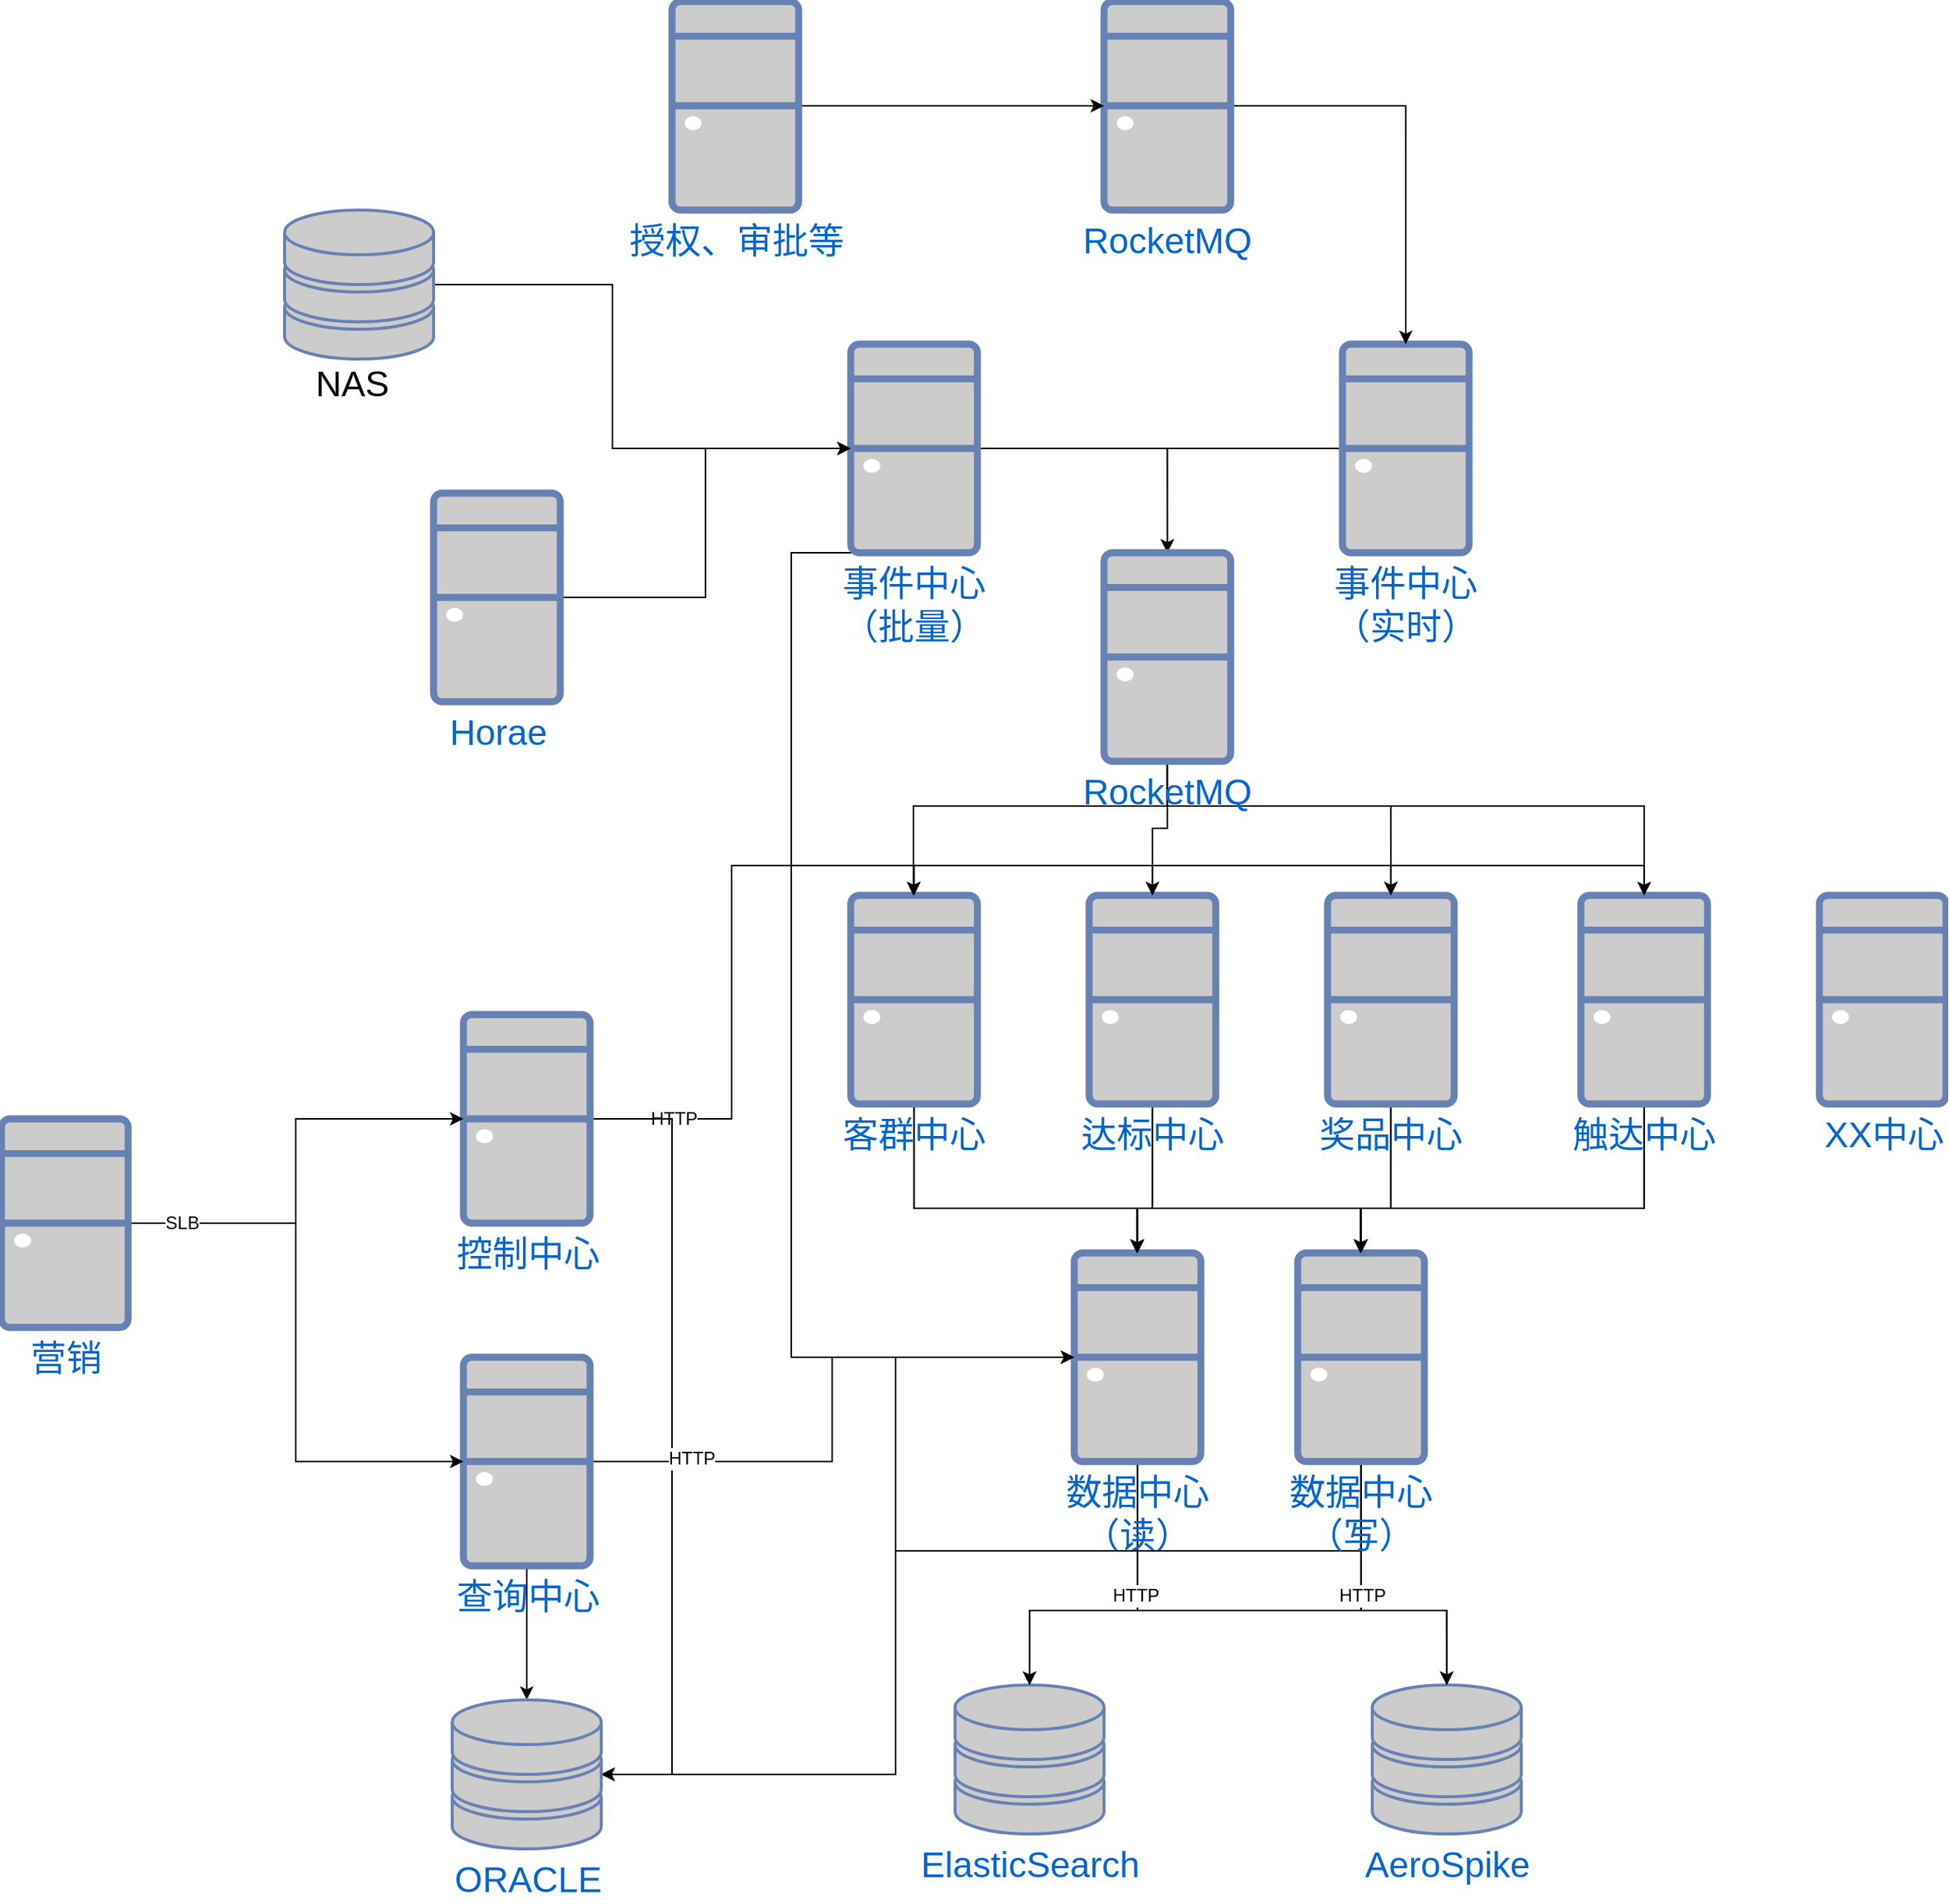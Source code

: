 <mxfile version="12.7.1" type="github"><diagram name="Page-1" id="bfe91b75-5d2c-26a0-9c1d-138518896778"><mxGraphModel dx="2213" dy="1441" grid="1" gridSize="10" guides="1" tooltips="1" connect="1" arrows="1" fold="1" page="1" pageScale="1" pageWidth="1100" pageHeight="850" background="#ffffff" math="0" shadow="0"><root><mxCell id="0"/><mxCell id="1" parent="0"/><mxCell id="sFCe9WrgYF5eSd743gCV-1" value="&lt;font style=&quot;font-size: 24px&quot;&gt;ElasticSearch&lt;/font&gt;" style="fontColor=#0066CC;verticalAlign=top;verticalLabelPosition=bottom;labelPosition=center;align=center;html=1;outlineConnect=0;fillColor=#CCCCCC;strokeColor=#6881B3;gradientColor=none;gradientDirection=north;strokeWidth=2;shape=mxgraph.networks.storage;" vertex="1" parent="1"><mxGeometry x="69.94" y="690" width="100" height="100" as="geometry"/></mxCell><mxCell id="sFCe9WrgYF5eSd743gCV-2" value="&lt;font style=&quot;font-size: 24px&quot;&gt;AeroSpike&lt;/font&gt;" style="fontColor=#0066CC;verticalAlign=top;verticalLabelPosition=bottom;labelPosition=center;align=center;html=1;outlineConnect=0;fillColor=#CCCCCC;strokeColor=#6881B3;gradientColor=none;gradientDirection=north;strokeWidth=2;shape=mxgraph.networks.storage;" vertex="1" parent="1"><mxGeometry x="349.94" y="690" width="100" height="100" as="geometry"/></mxCell><mxCell id="sFCe9WrgYF5eSd743gCV-16" style="edgeStyle=orthogonalEdgeStyle;rounded=0;orthogonalLoop=1;jettySize=auto;html=1;" edge="1" parent="1" source="sFCe9WrgYF5eSd743gCV-5" target="sFCe9WrgYF5eSd743gCV-1"><mxGeometry relative="1" as="geometry"><Array as="points"><mxPoint x="192.94" y="640"/><mxPoint x="119.94" y="640"/></Array></mxGeometry></mxCell><mxCell id="sFCe9WrgYF5eSd743gCV-17" style="edgeStyle=orthogonalEdgeStyle;rounded=0;orthogonalLoop=1;jettySize=auto;html=1;entryX=0.5;entryY=0;entryDx=0;entryDy=0;entryPerimeter=0;" edge="1" parent="1" source="sFCe9WrgYF5eSd743gCV-5" target="sFCe9WrgYF5eSd743gCV-2"><mxGeometry relative="1" as="geometry"><Array as="points"><mxPoint x="192.94" y="640"/><mxPoint x="399.94" y="640"/></Array></mxGeometry></mxCell><mxCell id="sFCe9WrgYF5eSd743gCV-22" value="HTTP" style="text;html=1;align=center;verticalAlign=middle;resizable=0;points=[];labelBackgroundColor=#ffffff;" vertex="1" connectable="0" parent="sFCe9WrgYF5eSd743gCV-17"><mxGeometry x="-0.496" y="-2" relative="1" as="geometry"><mxPoint as="offset"/></mxGeometry></mxCell><mxCell id="sFCe9WrgYF5eSd743gCV-88" style="edgeStyle=orthogonalEdgeStyle;rounded=0;orthogonalLoop=1;jettySize=auto;html=1;" edge="1" parent="1" source="sFCe9WrgYF5eSd743gCV-5" target="sFCe9WrgYF5eSd743gCV-50"><mxGeometry relative="1" as="geometry"><Array as="points"><mxPoint x="30" y="470"/><mxPoint x="30" y="750"/></Array></mxGeometry></mxCell><mxCell id="sFCe9WrgYF5eSd743gCV-5" value="&lt;font style=&quot;font-size: 24px&quot;&gt;数据中心&lt;br&gt;（读）&lt;br&gt;&lt;/font&gt;" style="fontColor=#0066CC;verticalAlign=top;verticalLabelPosition=bottom;labelPosition=center;align=center;html=1;outlineConnect=0;fillColor=#CCCCCC;strokeColor=#6881B3;gradientColor=none;gradientDirection=north;strokeWidth=2;shape=mxgraph.networks.desktop_pc;" vertex="1" parent="1"><mxGeometry x="149.94" y="400" width="85" height="140" as="geometry"/></mxCell><mxCell id="sFCe9WrgYF5eSd743gCV-18" style="edgeStyle=orthogonalEdgeStyle;rounded=0;orthogonalLoop=1;jettySize=auto;html=1;" edge="1" parent="1" source="sFCe9WrgYF5eSd743gCV-13" target="sFCe9WrgYF5eSd743gCV-1"><mxGeometry relative="1" as="geometry"><Array as="points"><mxPoint x="342.94" y="640"/><mxPoint x="119.94" y="640"/></Array></mxGeometry></mxCell><mxCell id="sFCe9WrgYF5eSd743gCV-19" style="edgeStyle=orthogonalEdgeStyle;rounded=0;orthogonalLoop=1;jettySize=auto;html=1;exitX=0.5;exitY=1;exitDx=0;exitDy=0;exitPerimeter=0;" edge="1" parent="1" source="sFCe9WrgYF5eSd743gCV-13"><mxGeometry relative="1" as="geometry"><mxPoint x="399.94" y="690" as="targetPoint"/><Array as="points"><mxPoint x="342.94" y="640"/><mxPoint x="399.94" y="640"/></Array></mxGeometry></mxCell><mxCell id="sFCe9WrgYF5eSd743gCV-20" value="HTTP" style="text;html=1;align=center;verticalAlign=middle;resizable=0;points=[];labelBackgroundColor=#ffffff;" vertex="1" connectable="0" parent="sFCe9WrgYF5eSd743gCV-19"><mxGeometry x="-0.296" y="4" relative="1" as="geometry"><mxPoint x="-4" y="17" as="offset"/></mxGeometry></mxCell><mxCell id="sFCe9WrgYF5eSd743gCV-89" style="edgeStyle=orthogonalEdgeStyle;rounded=0;orthogonalLoop=1;jettySize=auto;html=1;" edge="1" parent="1" source="sFCe9WrgYF5eSd743gCV-13" target="sFCe9WrgYF5eSd743gCV-50"><mxGeometry relative="1" as="geometry"><Array as="points"><mxPoint x="342" y="600"/><mxPoint x="30" y="600"/><mxPoint x="30" y="750"/></Array></mxGeometry></mxCell><mxCell id="sFCe9WrgYF5eSd743gCV-13" value="&lt;font style=&quot;font-size: 24px&quot;&gt;数据中心&lt;br&gt;（写）&lt;br&gt;&lt;/font&gt;" style="fontColor=#0066CC;verticalAlign=top;verticalLabelPosition=bottom;labelPosition=center;align=center;html=1;outlineConnect=0;fillColor=#CCCCCC;strokeColor=#6881B3;gradientColor=none;gradientDirection=north;strokeWidth=2;shape=mxgraph.networks.desktop_pc;" vertex="1" parent="1"><mxGeometry x="299.94" y="400" width="85" height="140" as="geometry"/></mxCell><mxCell id="sFCe9WrgYF5eSd743gCV-42" style="edgeStyle=orthogonalEdgeStyle;rounded=0;orthogonalLoop=1;jettySize=auto;html=1;entryX=0.5;entryY=0;entryDx=0;entryDy=0;entryPerimeter=0;" edge="1" parent="1" source="sFCe9WrgYF5eSd743gCV-23" target="sFCe9WrgYF5eSd743gCV-5"><mxGeometry relative="1" as="geometry"><Array as="points"><mxPoint x="42" y="370"/><mxPoint x="192" y="370"/></Array></mxGeometry></mxCell><mxCell id="sFCe9WrgYF5eSd743gCV-43" style="edgeStyle=orthogonalEdgeStyle;rounded=0;orthogonalLoop=1;jettySize=auto;html=1;" edge="1" parent="1" source="sFCe9WrgYF5eSd743gCV-23" target="sFCe9WrgYF5eSd743gCV-13"><mxGeometry relative="1" as="geometry"><Array as="points"><mxPoint x="42" y="370"/><mxPoint x="342" y="370"/></Array></mxGeometry></mxCell><mxCell id="sFCe9WrgYF5eSd743gCV-23" value="&lt;font style=&quot;font-size: 24px&quot;&gt;客群中心&lt;br&gt;&lt;/font&gt;" style="fontColor=#0066CC;verticalAlign=top;verticalLabelPosition=bottom;labelPosition=center;align=center;html=1;outlineConnect=0;fillColor=#CCCCCC;strokeColor=#6881B3;gradientColor=none;gradientDirection=north;strokeWidth=2;shape=mxgraph.networks.desktop_pc;" vertex="1" parent="1"><mxGeometry x="-0.06" y="160" width="85" height="140" as="geometry"/></mxCell><mxCell id="sFCe9WrgYF5eSd743gCV-44" style="edgeStyle=orthogonalEdgeStyle;rounded=0;orthogonalLoop=1;jettySize=auto;html=1;entryX=0.5;entryY=0;entryDx=0;entryDy=0;entryPerimeter=0;" edge="1" parent="1" source="sFCe9WrgYF5eSd743gCV-24" target="sFCe9WrgYF5eSd743gCV-5"><mxGeometry relative="1" as="geometry"><Array as="points"><mxPoint x="202" y="370"/><mxPoint x="192" y="370"/></Array></mxGeometry></mxCell><mxCell id="sFCe9WrgYF5eSd743gCV-45" style="edgeStyle=orthogonalEdgeStyle;rounded=0;orthogonalLoop=1;jettySize=auto;html=1;entryX=0.5;entryY=0;entryDx=0;entryDy=0;entryPerimeter=0;" edge="1" parent="1" source="sFCe9WrgYF5eSd743gCV-24" target="sFCe9WrgYF5eSd743gCV-13"><mxGeometry relative="1" as="geometry"><Array as="points"><mxPoint x="202" y="370"/><mxPoint x="342" y="370"/></Array></mxGeometry></mxCell><mxCell id="sFCe9WrgYF5eSd743gCV-24" value="&lt;font style=&quot;font-size: 24px&quot;&gt;达标中心&lt;br&gt;&lt;/font&gt;" style="fontColor=#0066CC;verticalAlign=top;verticalLabelPosition=bottom;labelPosition=center;align=center;html=1;outlineConnect=0;fillColor=#CCCCCC;strokeColor=#6881B3;gradientColor=none;gradientDirection=north;strokeWidth=2;shape=mxgraph.networks.desktop_pc;" vertex="1" parent="1"><mxGeometry x="159.94" y="160" width="85" height="140" as="geometry"/></mxCell><mxCell id="sFCe9WrgYF5eSd743gCV-46" style="edgeStyle=orthogonalEdgeStyle;rounded=0;orthogonalLoop=1;jettySize=auto;html=1;" edge="1" parent="1" source="sFCe9WrgYF5eSd743gCV-25" target="sFCe9WrgYF5eSd743gCV-5"><mxGeometry relative="1" as="geometry"><Array as="points"><mxPoint x="362" y="370"/><mxPoint x="192" y="370"/></Array></mxGeometry></mxCell><mxCell id="sFCe9WrgYF5eSd743gCV-47" style="edgeStyle=orthogonalEdgeStyle;rounded=0;orthogonalLoop=1;jettySize=auto;html=1;entryX=0.5;entryY=0;entryDx=0;entryDy=0;entryPerimeter=0;" edge="1" parent="1" source="sFCe9WrgYF5eSd743gCV-25" target="sFCe9WrgYF5eSd743gCV-13"><mxGeometry relative="1" as="geometry"><Array as="points"><mxPoint x="362" y="370"/><mxPoint x="342" y="370"/></Array></mxGeometry></mxCell><mxCell id="sFCe9WrgYF5eSd743gCV-25" value="&lt;font style=&quot;font-size: 24px&quot;&gt;奖品中心&lt;br&gt;&lt;/font&gt;" style="fontColor=#0066CC;verticalAlign=top;verticalLabelPosition=bottom;labelPosition=center;align=center;html=1;outlineConnect=0;fillColor=#CCCCCC;strokeColor=#6881B3;gradientColor=none;gradientDirection=north;strokeWidth=2;shape=mxgraph.networks.desktop_pc;" vertex="1" parent="1"><mxGeometry x="319.94" y="160" width="85" height="140" as="geometry"/></mxCell><mxCell id="sFCe9WrgYF5eSd743gCV-48" style="edgeStyle=orthogonalEdgeStyle;rounded=0;orthogonalLoop=1;jettySize=auto;html=1;" edge="1" parent="1" source="sFCe9WrgYF5eSd743gCV-26" target="sFCe9WrgYF5eSd743gCV-5"><mxGeometry relative="1" as="geometry"><Array as="points"><mxPoint x="532" y="370"/><mxPoint x="192" y="370"/></Array></mxGeometry></mxCell><mxCell id="sFCe9WrgYF5eSd743gCV-49" style="edgeStyle=orthogonalEdgeStyle;rounded=0;orthogonalLoop=1;jettySize=auto;html=1;" edge="1" parent="1" source="sFCe9WrgYF5eSd743gCV-26" target="sFCe9WrgYF5eSd743gCV-13"><mxGeometry relative="1" as="geometry"><Array as="points"><mxPoint x="532" y="370"/><mxPoint x="342" y="370"/></Array></mxGeometry></mxCell><mxCell id="sFCe9WrgYF5eSd743gCV-26" value="&lt;font style=&quot;font-size: 24px&quot;&gt;触达中心&lt;br&gt;&lt;/font&gt;" style="fontColor=#0066CC;verticalAlign=top;verticalLabelPosition=bottom;labelPosition=center;align=center;html=1;outlineConnect=0;fillColor=#CCCCCC;strokeColor=#6881B3;gradientColor=none;gradientDirection=north;strokeWidth=2;shape=mxgraph.networks.desktop_pc;" vertex="1" parent="1"><mxGeometry x="489.94" y="160" width="85" height="140" as="geometry"/></mxCell><mxCell id="sFCe9WrgYF5eSd743gCV-37" style="edgeStyle=orthogonalEdgeStyle;rounded=0;orthogonalLoop=1;jettySize=auto;html=1;entryX=0.5;entryY=0;entryDx=0;entryDy=0;entryPerimeter=0;" edge="1" parent="1" source="sFCe9WrgYF5eSd743gCV-35" target="sFCe9WrgYF5eSd743gCV-23"><mxGeometry relative="1" as="geometry"><mxPoint x="130" y="180" as="targetPoint"/><Array as="points"><mxPoint x="-80" y="310"/><mxPoint x="-80" y="140"/><mxPoint x="42" y="140"/></Array></mxGeometry></mxCell><mxCell id="sFCe9WrgYF5eSd743gCV-38" style="edgeStyle=orthogonalEdgeStyle;rounded=0;orthogonalLoop=1;jettySize=auto;html=1;entryX=0.5;entryY=0;entryDx=0;entryDy=0;entryPerimeter=0;" edge="1" parent="1" source="sFCe9WrgYF5eSd743gCV-35" target="sFCe9WrgYF5eSd743gCV-24"><mxGeometry relative="1" as="geometry"><Array as="points"><mxPoint x="-80" y="310"/><mxPoint x="-80" y="140"/><mxPoint x="202" y="140"/></Array></mxGeometry></mxCell><mxCell id="sFCe9WrgYF5eSd743gCV-39" style="edgeStyle=orthogonalEdgeStyle;rounded=0;orthogonalLoop=1;jettySize=auto;html=1;entryX=0.5;entryY=0;entryDx=0;entryDy=0;entryPerimeter=0;" edge="1" parent="1" source="sFCe9WrgYF5eSd743gCV-35" target="sFCe9WrgYF5eSd743gCV-25"><mxGeometry relative="1" as="geometry"><Array as="points"><mxPoint x="-80" y="310"/><mxPoint x="-80" y="140"/><mxPoint x="362" y="140"/></Array></mxGeometry></mxCell><mxCell id="sFCe9WrgYF5eSd743gCV-40" style="edgeStyle=orthogonalEdgeStyle;rounded=0;orthogonalLoop=1;jettySize=auto;html=1;entryX=0.5;entryY=0;entryDx=0;entryDy=0;entryPerimeter=0;" edge="1" parent="1" source="sFCe9WrgYF5eSd743gCV-35" target="sFCe9WrgYF5eSd743gCV-26"><mxGeometry relative="1" as="geometry"><mxPoint x="150" y="230" as="targetPoint"/><Array as="points"><mxPoint x="-80" y="310"/><mxPoint x="-80" y="140"/><mxPoint x="532" y="140"/></Array></mxGeometry></mxCell><mxCell id="sFCe9WrgYF5eSd743gCV-51" value="HTTP" style="text;html=1;align=center;verticalAlign=middle;resizable=0;points=[];labelBackgroundColor=#ffffff;" vertex="1" connectable="0" parent="sFCe9WrgYF5eSd743gCV-40"><mxGeometry x="-0.875" relative="1" as="geometry"><mxPoint as="offset"/></mxGeometry></mxCell><mxCell id="sFCe9WrgYF5eSd743gCV-85" style="edgeStyle=orthogonalEdgeStyle;rounded=0;orthogonalLoop=1;jettySize=auto;html=1;" edge="1" parent="1" source="sFCe9WrgYF5eSd743gCV-35" target="sFCe9WrgYF5eSd743gCV-50"><mxGeometry relative="1" as="geometry"><Array as="points"><mxPoint x="-120" y="310"/><mxPoint x="-120" y="750"/></Array></mxGeometry></mxCell><mxCell id="sFCe9WrgYF5eSd743gCV-35" value="&lt;font style=&quot;font-size: 24px&quot;&gt;控制中心&lt;br&gt;&lt;/font&gt;" style="fontColor=#0066CC;verticalAlign=top;verticalLabelPosition=bottom;labelPosition=center;align=center;html=1;outlineConnect=0;fillColor=#CCCCCC;strokeColor=#6881B3;gradientColor=none;gradientDirection=north;strokeWidth=2;shape=mxgraph.networks.desktop_pc;" vertex="1" parent="1"><mxGeometry x="-260.0" y="240" width="85" height="140" as="geometry"/></mxCell><mxCell id="sFCe9WrgYF5eSd743gCV-41" style="edgeStyle=orthogonalEdgeStyle;rounded=0;orthogonalLoop=1;jettySize=auto;html=1;" edge="1" parent="1" source="sFCe9WrgYF5eSd743gCV-36" target="sFCe9WrgYF5eSd743gCV-5"><mxGeometry relative="1" as="geometry"/></mxCell><mxCell id="sFCe9WrgYF5eSd743gCV-52" value="HTTP" style="text;html=1;align=center;verticalAlign=middle;resizable=0;points=[];labelBackgroundColor=#ffffff;" vertex="1" connectable="0" parent="sFCe9WrgYF5eSd743gCV-41"><mxGeometry x="-0.656" y="2" relative="1" as="geometry"><mxPoint as="offset"/></mxGeometry></mxCell><mxCell id="sFCe9WrgYF5eSd743gCV-87" value="" style="edgeStyle=orthogonalEdgeStyle;rounded=0;orthogonalLoop=1;jettySize=auto;html=1;entryX=0.5;entryY=0;entryDx=0;entryDy=0;entryPerimeter=0;" edge="1" parent="1" source="sFCe9WrgYF5eSd743gCV-36" target="sFCe9WrgYF5eSd743gCV-50"><mxGeometry relative="1" as="geometry"><mxPoint x="-217.5" y="690" as="targetPoint"/></mxGeometry></mxCell><mxCell id="sFCe9WrgYF5eSd743gCV-36" value="&lt;font style=&quot;font-size: 24px&quot;&gt;查询中心&lt;br&gt;&lt;/font&gt;" style="fontColor=#0066CC;verticalAlign=top;verticalLabelPosition=bottom;labelPosition=center;align=center;html=1;outlineConnect=0;fillColor=#CCCCCC;strokeColor=#6881B3;gradientColor=none;gradientDirection=north;strokeWidth=2;shape=mxgraph.networks.desktop_pc;" vertex="1" parent="1"><mxGeometry x="-260.0" y="470" width="85" height="140" as="geometry"/></mxCell><mxCell id="sFCe9WrgYF5eSd743gCV-50" value="&lt;font style=&quot;font-size: 24px&quot;&gt;ORACLE&lt;/font&gt;" style="fontColor=#0066CC;verticalAlign=top;verticalLabelPosition=bottom;labelPosition=center;align=center;html=1;outlineConnect=0;fillColor=#CCCCCC;strokeColor=#6881B3;gradientColor=none;gradientDirection=north;strokeWidth=2;shape=mxgraph.networks.storage;" vertex="1" parent="1"><mxGeometry x="-267.5" y="700" width="100" height="100" as="geometry"/></mxCell><mxCell id="sFCe9WrgYF5eSd743gCV-57" style="edgeStyle=orthogonalEdgeStyle;rounded=0;orthogonalLoop=1;jettySize=auto;html=1;entryX=0;entryY=0.5;entryDx=0;entryDy=0;entryPerimeter=0;exitX=0.5;exitY=1;exitDx=0;exitDy=0;exitPerimeter=0;" edge="1" parent="1" source="sFCe9WrgYF5eSd743gCV-53" target="sFCe9WrgYF5eSd743gCV-5"><mxGeometry relative="1" as="geometry"><mxPoint x="-80" y="50" as="targetPoint"/><Array as="points"><mxPoint x="-40" y="-70"/><mxPoint x="-40" y="470"/></Array></mxGeometry></mxCell><mxCell id="sFCe9WrgYF5eSd743gCV-68" style="edgeStyle=orthogonalEdgeStyle;rounded=0;orthogonalLoop=1;jettySize=auto;html=1;entryX=0.5;entryY=0;entryDx=0;entryDy=0;entryPerimeter=0;" edge="1" parent="1" source="sFCe9WrgYF5eSd743gCV-53" target="sFCe9WrgYF5eSd743gCV-67"><mxGeometry relative="1" as="geometry"/></mxCell><mxCell id="sFCe9WrgYF5eSd743gCV-53" value="&lt;font style=&quot;font-size: 24px&quot;&gt;事件中心&lt;br&gt;（批量）&lt;br&gt;&lt;/font&gt;" style="fontColor=#0066CC;verticalAlign=top;verticalLabelPosition=bottom;labelPosition=center;align=center;html=1;outlineConnect=0;fillColor=#CCCCCC;strokeColor=#6881B3;gradientColor=none;gradientDirection=north;strokeWidth=2;shape=mxgraph.networks.desktop_pc;" vertex="1" parent="1"><mxGeometry x="-0.06" y="-210" width="85" height="140" as="geometry"/></mxCell><mxCell id="sFCe9WrgYF5eSd743gCV-69" style="edgeStyle=orthogonalEdgeStyle;rounded=0;orthogonalLoop=1;jettySize=auto;html=1;entryX=0.5;entryY=0;entryDx=0;entryDy=0;entryPerimeter=0;" edge="1" parent="1" source="sFCe9WrgYF5eSd743gCV-54" target="sFCe9WrgYF5eSd743gCV-67"><mxGeometry relative="1" as="geometry"/></mxCell><mxCell id="sFCe9WrgYF5eSd743gCV-54" value="&lt;font style=&quot;font-size: 24px&quot;&gt;事件中心&lt;br&gt;（实时）&lt;br&gt;&lt;/font&gt;" style="fontColor=#0066CC;verticalAlign=top;verticalLabelPosition=bottom;labelPosition=center;align=center;html=1;outlineConnect=0;fillColor=#CCCCCC;strokeColor=#6881B3;gradientColor=none;gradientDirection=north;strokeWidth=2;shape=mxgraph.networks.desktop_pc;" vertex="1" parent="1"><mxGeometry x="329.94" y="-210" width="85" height="140" as="geometry"/></mxCell><mxCell id="sFCe9WrgYF5eSd743gCV-63" style="edgeStyle=orthogonalEdgeStyle;rounded=0;orthogonalLoop=1;jettySize=auto;html=1;entryX=0;entryY=0.5;entryDx=0;entryDy=0;entryPerimeter=0;" edge="1" parent="1" source="sFCe9WrgYF5eSd743gCV-58" target="sFCe9WrgYF5eSd743gCV-53"><mxGeometry relative="1" as="geometry"/></mxCell><mxCell id="sFCe9WrgYF5eSd743gCV-58" value="&lt;font style=&quot;font-size: 24px&quot;&gt;Horae&lt;br&gt;&lt;/font&gt;" style="fontColor=#0066CC;verticalAlign=top;verticalLabelPosition=bottom;labelPosition=center;align=center;html=1;outlineConnect=0;fillColor=#CCCCCC;strokeColor=#6881B3;gradientColor=none;gradientDirection=north;strokeWidth=2;shape=mxgraph.networks.desktop_pc;" vertex="1" parent="1"><mxGeometry x="-280" y="-110" width="85" height="140" as="geometry"/></mxCell><mxCell id="sFCe9WrgYF5eSd743gCV-90" style="edgeStyle=orthogonalEdgeStyle;rounded=0;orthogonalLoop=1;jettySize=auto;html=1;" edge="1" parent="1" source="sFCe9WrgYF5eSd743gCV-67" target="sFCe9WrgYF5eSd743gCV-23"><mxGeometry relative="1" as="geometry"><Array as="points"><mxPoint x="212" y="100"/><mxPoint x="42" y="100"/></Array></mxGeometry></mxCell><mxCell id="sFCe9WrgYF5eSd743gCV-91" style="edgeStyle=orthogonalEdgeStyle;rounded=0;orthogonalLoop=1;jettySize=auto;html=1;entryX=0.5;entryY=0;entryDx=0;entryDy=0;entryPerimeter=0;" edge="1" parent="1" source="sFCe9WrgYF5eSd743gCV-67" target="sFCe9WrgYF5eSd743gCV-24"><mxGeometry relative="1" as="geometry"/></mxCell><mxCell id="sFCe9WrgYF5eSd743gCV-92" style="edgeStyle=orthogonalEdgeStyle;rounded=0;orthogonalLoop=1;jettySize=auto;html=1;entryX=0.5;entryY=0;entryDx=0;entryDy=0;entryPerimeter=0;" edge="1" parent="1" source="sFCe9WrgYF5eSd743gCV-67" target="sFCe9WrgYF5eSd743gCV-25"><mxGeometry relative="1" as="geometry"><Array as="points"><mxPoint x="212" y="100"/><mxPoint x="362" y="100"/></Array></mxGeometry></mxCell><mxCell id="sFCe9WrgYF5eSd743gCV-93" style="edgeStyle=orthogonalEdgeStyle;rounded=0;orthogonalLoop=1;jettySize=auto;html=1;entryX=0.5;entryY=0;entryDx=0;entryDy=0;entryPerimeter=0;" edge="1" parent="1" source="sFCe9WrgYF5eSd743gCV-67" target="sFCe9WrgYF5eSd743gCV-26"><mxGeometry relative="1" as="geometry"><Array as="points"><mxPoint x="212" y="100"/><mxPoint x="532" y="100"/></Array></mxGeometry></mxCell><mxCell id="sFCe9WrgYF5eSd743gCV-67" value="&lt;font style=&quot;font-size: 24px&quot;&gt;RocketMQ&lt;br&gt;&lt;/font&gt;" style="fontColor=#0066CC;verticalAlign=top;verticalLabelPosition=bottom;labelPosition=center;align=center;html=1;outlineConnect=0;fillColor=#CCCCCC;strokeColor=#6881B3;gradientColor=none;gradientDirection=north;strokeWidth=2;shape=mxgraph.networks.desktop_pc;" vertex="1" parent="1"><mxGeometry x="169.94" y="-70" width="85" height="140" as="geometry"/></mxCell><mxCell id="sFCe9WrgYF5eSd743gCV-75" style="edgeStyle=orthogonalEdgeStyle;rounded=0;orthogonalLoop=1;jettySize=auto;html=1;" edge="1" parent="1" source="sFCe9WrgYF5eSd743gCV-72" target="sFCe9WrgYF5eSd743gCV-35"><mxGeometry relative="1" as="geometry"/></mxCell><mxCell id="sFCe9WrgYF5eSd743gCV-76" style="edgeStyle=orthogonalEdgeStyle;rounded=0;orthogonalLoop=1;jettySize=auto;html=1;entryX=0;entryY=0.5;entryDx=0;entryDy=0;entryPerimeter=0;" edge="1" parent="1" source="sFCe9WrgYF5eSd743gCV-72" target="sFCe9WrgYF5eSd743gCV-36"><mxGeometry relative="1" as="geometry"/></mxCell><mxCell id="sFCe9WrgYF5eSd743gCV-77" value="SLB" style="text;html=1;align=center;verticalAlign=middle;resizable=0;points=[];labelBackgroundColor=#ffffff;" vertex="1" connectable="0" parent="sFCe9WrgYF5eSd743gCV-76"><mxGeometry x="-0.815" relative="1" as="geometry"><mxPoint as="offset"/></mxGeometry></mxCell><mxCell id="sFCe9WrgYF5eSd743gCV-72" value="&lt;font style=&quot;font-size: 24px&quot;&gt;营销&lt;br&gt;&lt;/font&gt;" style="fontColor=#0066CC;verticalAlign=top;verticalLabelPosition=bottom;labelPosition=center;align=center;html=1;outlineConnect=0;fillColor=#CCCCCC;strokeColor=#6881B3;gradientColor=none;gradientDirection=north;strokeWidth=2;shape=mxgraph.networks.desktop_pc;" vertex="1" parent="1"><mxGeometry x="-570.0" y="310" width="85" height="140" as="geometry"/></mxCell><mxCell id="sFCe9WrgYF5eSd743gCV-80" style="edgeStyle=orthogonalEdgeStyle;rounded=0;orthogonalLoop=1;jettySize=auto;html=1;entryX=0.5;entryY=0;entryDx=0;entryDy=0;entryPerimeter=0;" edge="1" parent="1" source="sFCe9WrgYF5eSd743gCV-78" target="sFCe9WrgYF5eSd743gCV-54"><mxGeometry relative="1" as="geometry"/></mxCell><mxCell id="sFCe9WrgYF5eSd743gCV-78" value="&lt;font style=&quot;font-size: 24px&quot;&gt;RocketMQ&lt;br&gt;&lt;/font&gt;" style="fontColor=#0066CC;verticalAlign=top;verticalLabelPosition=bottom;labelPosition=center;align=center;html=1;outlineConnect=0;fillColor=#CCCCCC;strokeColor=#6881B3;gradientColor=none;gradientDirection=north;strokeWidth=2;shape=mxgraph.networks.desktop_pc;" vertex="1" parent="1"><mxGeometry x="169.94" y="-440" width="85" height="140" as="geometry"/></mxCell><mxCell id="sFCe9WrgYF5eSd743gCV-82" style="edgeStyle=orthogonalEdgeStyle;rounded=0;orthogonalLoop=1;jettySize=auto;html=1;entryX=0;entryY=0.5;entryDx=0;entryDy=0;entryPerimeter=0;" edge="1" parent="1" source="sFCe9WrgYF5eSd743gCV-81" target="sFCe9WrgYF5eSd743gCV-78"><mxGeometry relative="1" as="geometry"><mxPoint x="150" y="-380" as="targetPoint"/></mxGeometry></mxCell><mxCell id="sFCe9WrgYF5eSd743gCV-81" value="&lt;font style=&quot;font-size: 24px&quot;&gt;授权、审批等&lt;br&gt;&lt;/font&gt;" style="fontColor=#0066CC;verticalAlign=top;verticalLabelPosition=bottom;labelPosition=center;align=center;html=1;outlineConnect=0;fillColor=#CCCCCC;strokeColor=#6881B3;gradientColor=none;gradientDirection=north;strokeWidth=2;shape=mxgraph.networks.desktop_pc;" vertex="1" parent="1"><mxGeometry x="-120" y="-440" width="85" height="140" as="geometry"/></mxCell><mxCell id="sFCe9WrgYF5eSd743gCV-94" value="&lt;font style=&quot;font-size: 24px&quot;&gt;XX中心&lt;br&gt;&lt;/font&gt;" style="fontColor=#0066CC;verticalAlign=top;verticalLabelPosition=bottom;labelPosition=center;align=center;html=1;outlineConnect=0;fillColor=#CCCCCC;strokeColor=#6881B3;gradientColor=none;gradientDirection=north;strokeWidth=2;shape=mxgraph.networks.desktop_pc;" vertex="1" parent="1"><mxGeometry x="650" y="160" width="85" height="140" as="geometry"/></mxCell><mxCell id="sFCe9WrgYF5eSd743gCV-102" style="edgeStyle=orthogonalEdgeStyle;rounded=0;orthogonalLoop=1;jettySize=auto;html=1;" edge="1" parent="1" source="sFCe9WrgYF5eSd743gCV-95" target="sFCe9WrgYF5eSd743gCV-53"><mxGeometry relative="1" as="geometry"><Array as="points"><mxPoint x="-160" y="-250"/><mxPoint x="-160" y="-140"/></Array></mxGeometry></mxCell><mxCell id="sFCe9WrgYF5eSd743gCV-95" value="" style="fontColor=#0066CC;verticalAlign=top;verticalLabelPosition=bottom;labelPosition=center;align=center;html=1;outlineConnect=0;fillColor=#CCCCCC;strokeColor=#6881B3;gradientColor=none;gradientDirection=north;strokeWidth=2;shape=mxgraph.networks.storage;" vertex="1" parent="1"><mxGeometry x="-380" y="-300" width="100" height="100" as="geometry"/></mxCell><mxCell id="sFCe9WrgYF5eSd743gCV-97" value="&lt;font style=&quot;font-size: 24px&quot;&gt;NAS&lt;/font&gt;" style="text;html=1;align=center;verticalAlign=middle;resizable=0;points=[];autosize=1;" vertex="1" parent="1"><mxGeometry x="-365" y="-193" width="60" height="20" as="geometry"/></mxCell></root></mxGraphModel></diagram></mxfile>